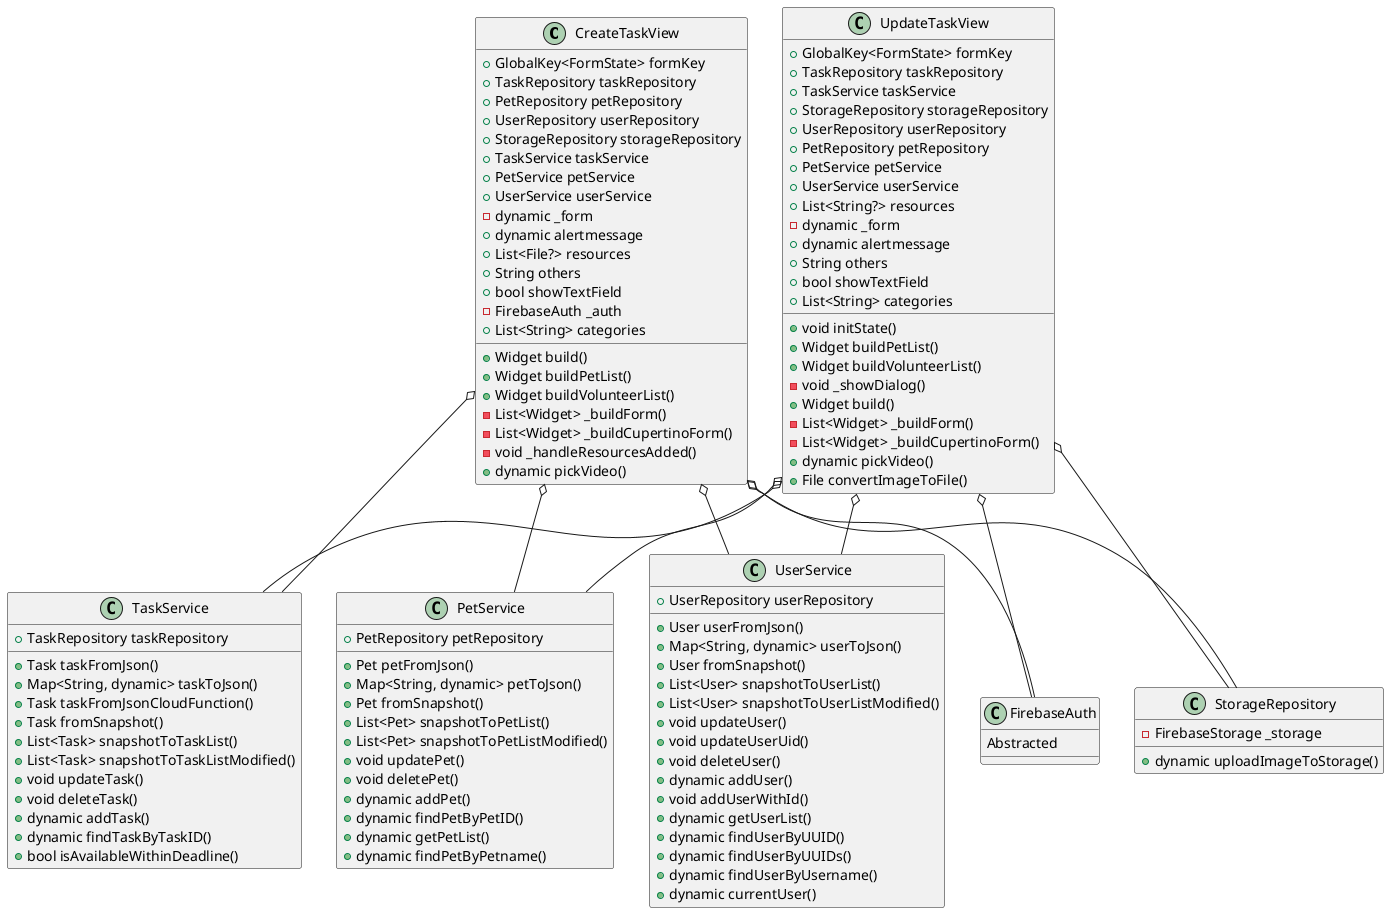 @startuml
class "CreateTaskView" {
  +GlobalKey<FormState> formKey
  +TaskRepository taskRepository
  +PetRepository petRepository
  +UserRepository userRepository
  +StorageRepository storageRepository
  +TaskService taskService
  +PetService petService
  +UserService userService
  -dynamic _form
  +dynamic alertmessage
  +List<File?> resources
  +String others
  +bool showTextField
  -FirebaseAuth _auth
  +List<String> categories
  +Widget build()
  +Widget buildPetList()
  +Widget buildVolunteerList()
  -List<Widget> _buildForm()
  -List<Widget> _buildCupertinoForm()
  -void _handleResourcesAdded()
  +dynamic pickVideo()
}

"CreateTaskView" o-- "StorageRepository"
"CreateTaskView" o-- "TaskService"
"CreateTaskView" o-- "PetService"
"CreateTaskView" o-- "UserService"
"CreateTaskView" o-- "FirebaseAuth"

class "UpdateTaskView" {
  +GlobalKey<FormState> formKey
  +TaskRepository taskRepository
  +TaskService taskService
  +StorageRepository storageRepository
  +UserRepository userRepository
  +PetRepository petRepository
  +PetService petService
  +UserService userService
  +List<String?> resources
  -dynamic _form
  +dynamic alertmessage
  +String others
  +bool showTextField
  +List<String> categories
  +void initState()
  +Widget buildPetList()
  +Widget buildVolunteerList()
  -void _showDialog()
  +Widget build()
  -List<Widget> _buildForm()
  -List<Widget> _buildCupertinoForm()
  +dynamic pickVideo()
  +File convertImageToFile()
}

"UpdateTaskView" o-- "StorageRepository"
"UpdateTaskView" o-- "TaskService"
"UpdateTaskView" o-- "PetService"
"UpdateTaskView" o-- "UserService"
"UpdateTaskView" o-- "FirebaseAuth"

class "FirebaseAuth" {
  Abstracted
}

class "StorageRepository" {
  -FirebaseStorage _storage
  +dynamic uploadImageToStorage()
}

class "UserService" {
  +UserRepository userRepository
  +User userFromJson()
  +Map<String, dynamic> userToJson()
  +User fromSnapshot()
  +List<User> snapshotToUserList()
  +List<User> snapshotToUserListModified()
  +void updateUser()
  +void updateUserUid()
  +void deleteUser()
  +dynamic addUser()
  +void addUserWithId()
  +dynamic getUserList()
  +dynamic findUserByUUID()
  +dynamic findUserByUUIDs()
  +dynamic findUserByUsername()
  +dynamic currentUser()
}

class "TaskService" {
  +TaskRepository taskRepository
  +Task taskFromJson()
  +Map<String, dynamic> taskToJson()
  +Task taskFromJsonCloudFunction()
  +Task fromSnapshot()
  +List<Task> snapshotToTaskList()
  +List<Task> snapshotToTaskListModified()
  +void updateTask()
  +void deleteTask()
  +dynamic addTask()
  +dynamic findTaskByTaskID()
  +bool isAvailableWithinDeadline()
}

class "PetService" {
  +PetRepository petRepository
  +Pet petFromJson()
  +Map<String, dynamic> petToJson()
  +Pet fromSnapshot()
  +List<Pet> snapshotToPetList()
  +List<Pet> snapshotToPetListModified()
  +void updatePet()
  +void deletePet()
  +dynamic addPet()
  +dynamic findPetByPetID()
  +dynamic getPetList()
  +dynamic findPetByPetname()
}
@enduml